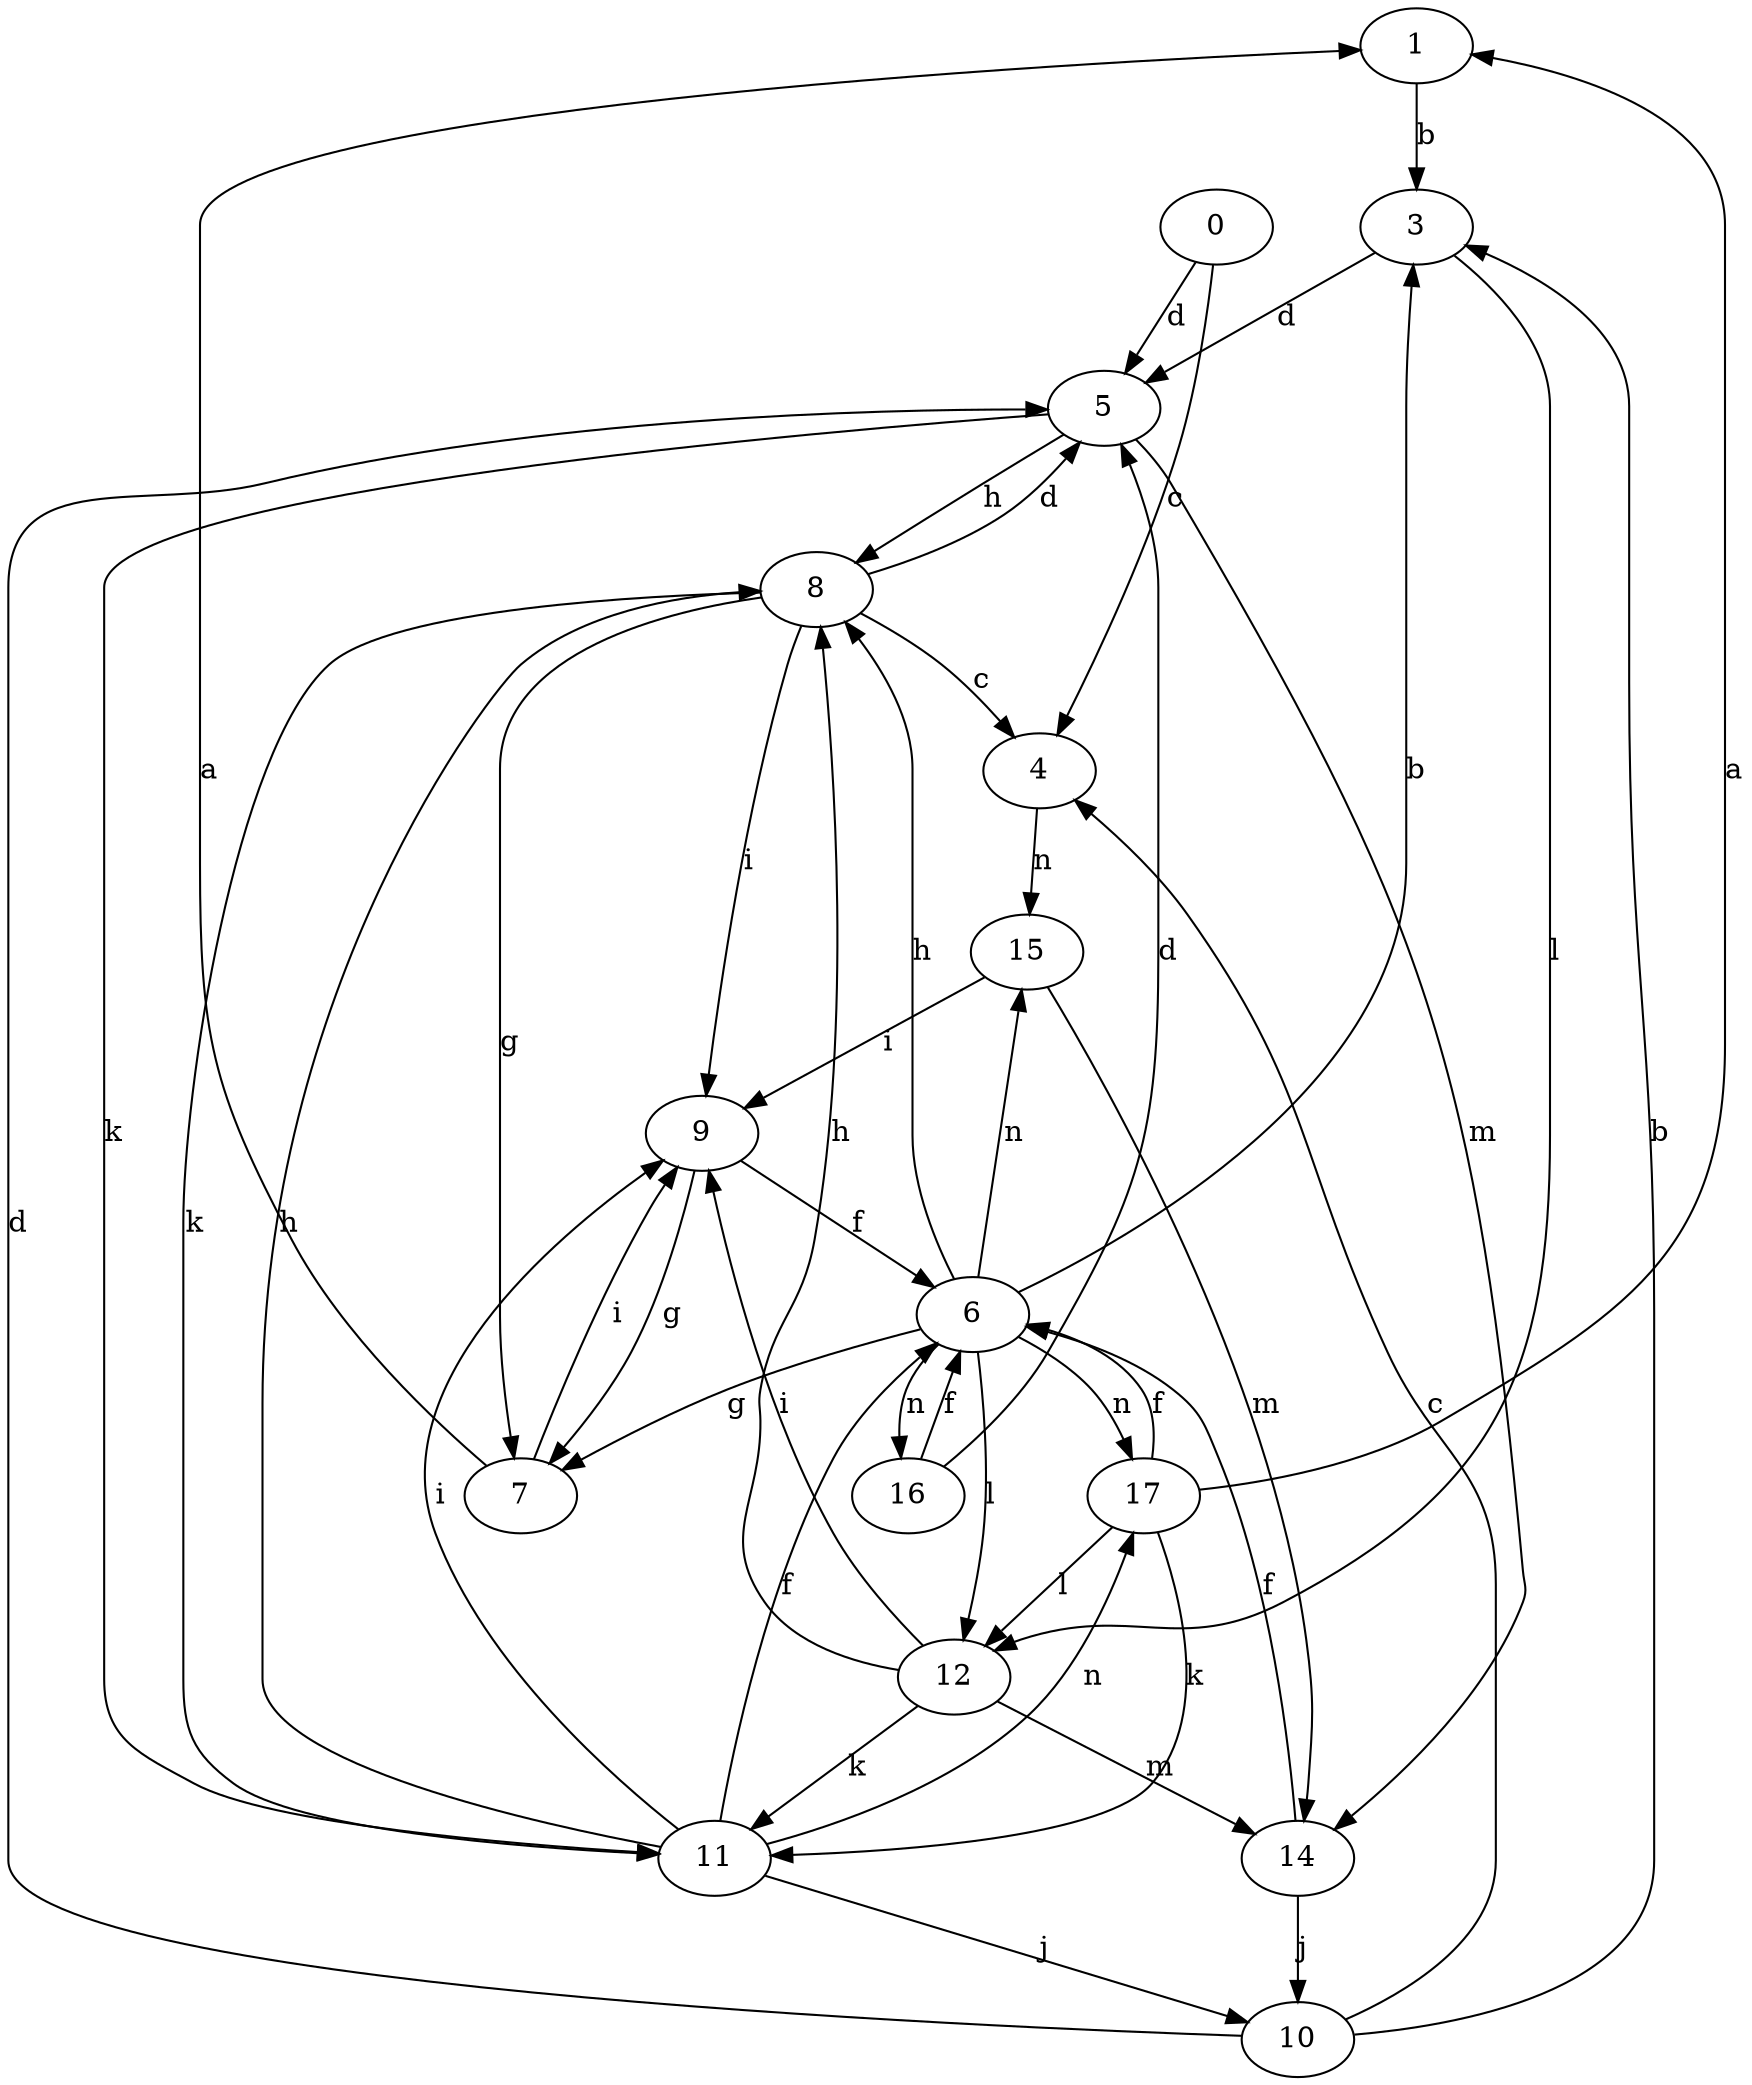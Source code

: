 strict digraph  {
1;
0;
3;
4;
5;
6;
7;
8;
9;
10;
11;
12;
14;
15;
16;
17;
1 -> 3  [label=b];
0 -> 4  [label=c];
0 -> 5  [label=d];
3 -> 5  [label=d];
3 -> 12  [label=l];
4 -> 15  [label=n];
5 -> 8  [label=h];
5 -> 11  [label=k];
5 -> 14  [label=m];
6 -> 3  [label=b];
6 -> 7  [label=g];
6 -> 8  [label=h];
6 -> 12  [label=l];
6 -> 15  [label=n];
6 -> 16  [label=n];
6 -> 17  [label=n];
7 -> 1  [label=a];
7 -> 9  [label=i];
8 -> 4  [label=c];
8 -> 5  [label=d];
8 -> 7  [label=g];
8 -> 9  [label=i];
8 -> 11  [label=k];
9 -> 6  [label=f];
9 -> 7  [label=g];
10 -> 3  [label=b];
10 -> 4  [label=c];
10 -> 5  [label=d];
11 -> 6  [label=f];
11 -> 8  [label=h];
11 -> 9  [label=i];
11 -> 10  [label=j];
11 -> 17  [label=n];
12 -> 8  [label=h];
12 -> 9  [label=i];
12 -> 11  [label=k];
12 -> 14  [label=m];
14 -> 6  [label=f];
14 -> 10  [label=j];
15 -> 9  [label=i];
15 -> 14  [label=m];
16 -> 5  [label=d];
16 -> 6  [label=f];
17 -> 1  [label=a];
17 -> 6  [label=f];
17 -> 11  [label=k];
17 -> 12  [label=l];
}
